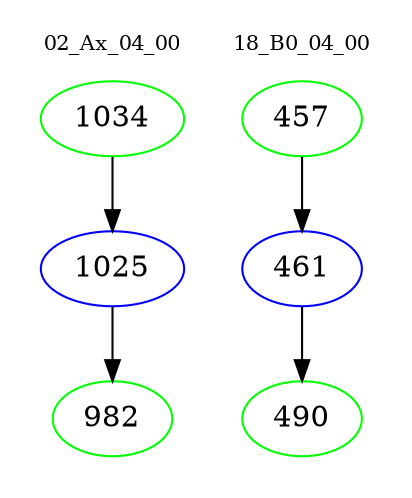 digraph{
subgraph cluster_0 {
color = white
label = "02_Ax_04_00";
fontsize=10;
T0_1034 [label="1034", color="green"]
T0_1034 -> T0_1025 [color="black"]
T0_1025 [label="1025", color="blue"]
T0_1025 -> T0_982 [color="black"]
T0_982 [label="982", color="green"]
}
subgraph cluster_1 {
color = white
label = "18_B0_04_00";
fontsize=10;
T1_457 [label="457", color="green"]
T1_457 -> T1_461 [color="black"]
T1_461 [label="461", color="blue"]
T1_461 -> T1_490 [color="black"]
T1_490 [label="490", color="green"]
}
}
